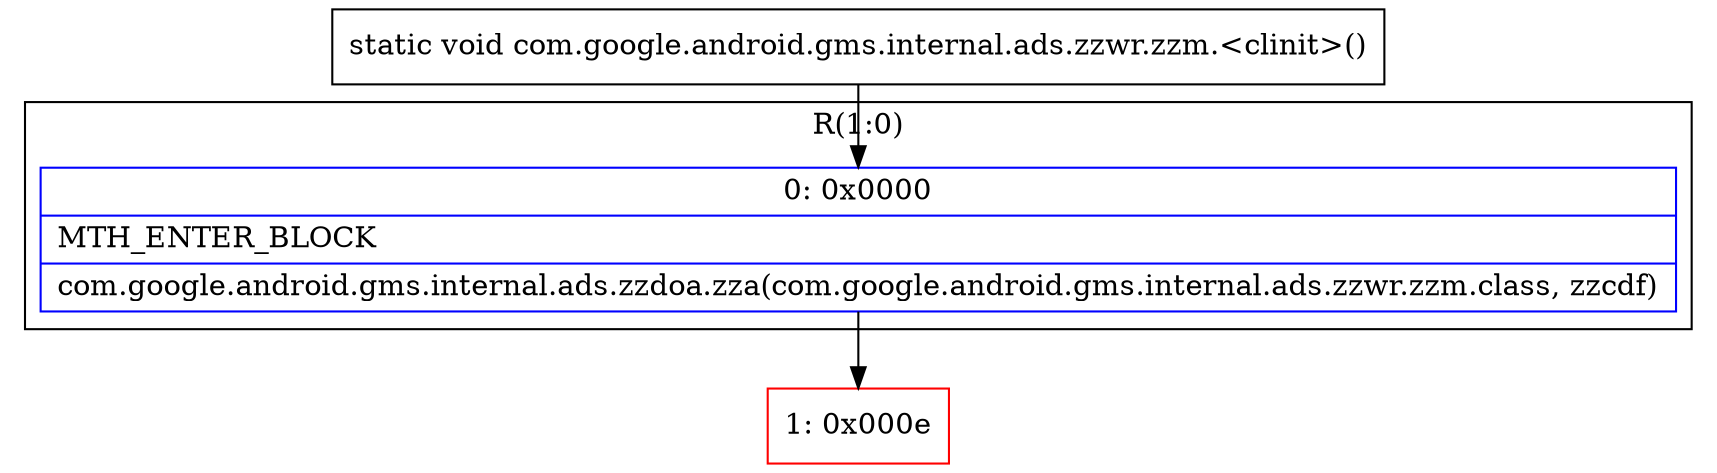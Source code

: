 digraph "CFG forcom.google.android.gms.internal.ads.zzwr.zzm.\<clinit\>()V" {
subgraph cluster_Region_2086229332 {
label = "R(1:0)";
node [shape=record,color=blue];
Node_0 [shape=record,label="{0\:\ 0x0000|MTH_ENTER_BLOCK\l|com.google.android.gms.internal.ads.zzdoa.zza(com.google.android.gms.internal.ads.zzwr.zzm.class, zzcdf)\l}"];
}
Node_1 [shape=record,color=red,label="{1\:\ 0x000e}"];
MethodNode[shape=record,label="{static void com.google.android.gms.internal.ads.zzwr.zzm.\<clinit\>() }"];
MethodNode -> Node_0;
Node_0 -> Node_1;
}

